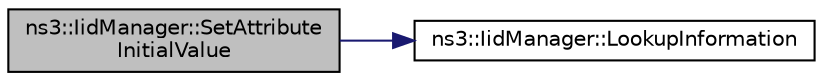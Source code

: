 digraph "ns3::IidManager::SetAttributeInitialValue"
{
 // LATEX_PDF_SIZE
  edge [fontname="Helvetica",fontsize="10",labelfontname="Helvetica",labelfontsize="10"];
  node [fontname="Helvetica",fontsize="10",shape=record];
  rankdir="LR";
  Node1 [label="ns3::IidManager::SetAttribute\lInitialValue",height=0.2,width=0.4,color="black", fillcolor="grey75", style="filled", fontcolor="black",tooltip="Set the initial value of an Attribute."];
  Node1 -> Node2 [color="midnightblue",fontsize="10",style="solid",fontname="Helvetica"];
  Node2 [label="ns3::IidManager::LookupInformation",height=0.2,width=0.4,color="black", fillcolor="white", style="filled",URL="$classns3_1_1_iid_manager.html#a84af06b798b21fa700469a3ac5f65f3f",tooltip="Retrieve the information record for a type."];
}
